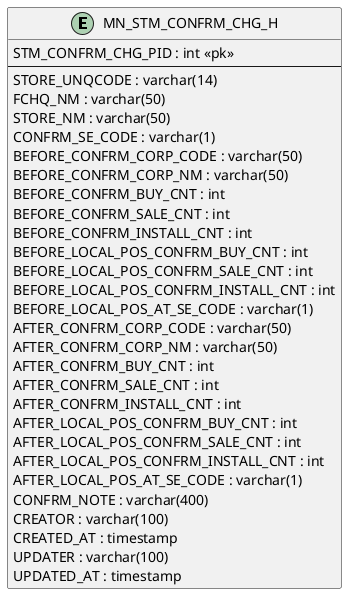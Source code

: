 @startuml

left to right direction

entity "MN_STM_CONFRM_CHG_H" as mnPartnerCard {
  STM_CONFRM_CHG_PID : int <<pk>>
  --
  STORE_UNQCODE : varchar(14)
  FCHQ_NM : varchar(50)
  STORE_NM : varchar(50)
  CONFRM_SE_CODE : varchar(1)
  BEFORE_CONFRM_CORP_CODE : varchar(50)
  BEFORE_CONFRM_CORP_NM : varchar(50)
  BEFORE_CONFRM_BUY_CNT : int
  BEFORE_CONFRM_SALE_CNT : int
  BEFORE_CONFRM_INSTALL_CNT : int
  BEFORE_LOCAL_POS_CONFRM_BUY_CNT : int
  BEFORE_LOCAL_POS_CONFRM_SALE_CNT : int
  BEFORE_LOCAL_POS_CONFRM_INSTALL_CNT : int
  BEFORE_LOCAL_POS_AT_SE_CODE : varchar(1)
  AFTER_CONFRM_CORP_CODE : varchar(50)
  AFTER_CONFRM_CORP_NM : varchar(50)
  AFTER_CONFRM_BUY_CNT : int
  AFTER_CONFRM_SALE_CNT : int
  AFTER_CONFRM_INSTALL_CNT : int
  AFTER_LOCAL_POS_CONFRM_BUY_CNT : int
  AFTER_LOCAL_POS_CONFRM_SALE_CNT : int
  AFTER_LOCAL_POS_CONFRM_INSTALL_CNT : int
  AFTER_LOCAL_POS_AT_SE_CODE : varchar(1)
  CONFRM_NOTE : varchar(400)
  CREATOR : varchar(100)
  CREATED_AT : timestamp
  UPDATER : varchar(100)
  UPDATED_AT : timestamp
}

@enduml